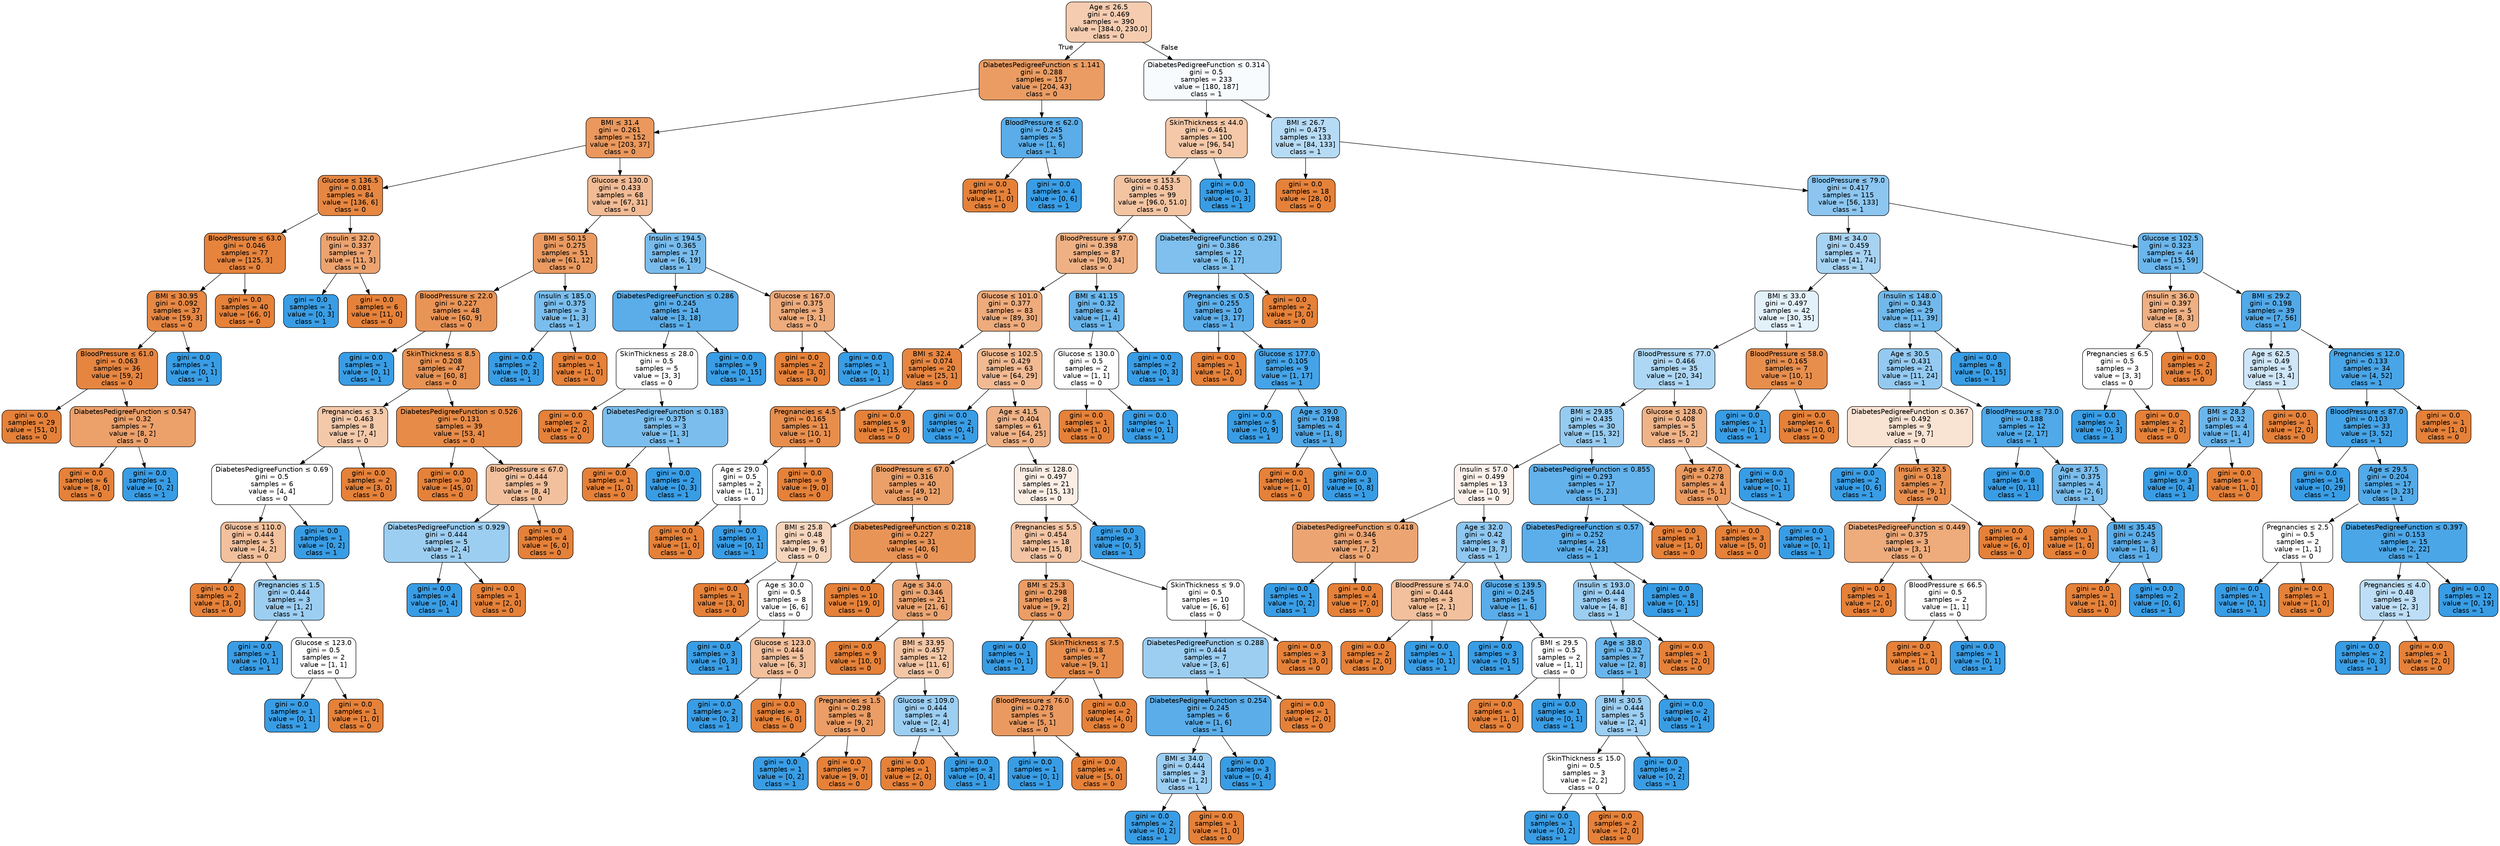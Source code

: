 digraph Tree {
node [shape=box, style="filled, rounded", color="black", fontname="helvetica"] ;
edge [fontname="helvetica"] ;
0 [label=<Age &le; 26.5<br/>gini = 0.469<br/>samples = 390<br/>value = [384.0, 230.0]<br/>class = 0>, fillcolor="#f5ccb0"] ;
1 [label=<DiabetesPedigreeFunction &le; 1.141<br/>gini = 0.288<br/>samples = 157<br/>value = [204, 43]<br/>class = 0>, fillcolor="#ea9c63"] ;
0 -> 1 [labeldistance=2.5, labelangle=45, headlabel="True"] ;
2 [label=<BMI &le; 31.4<br/>gini = 0.261<br/>samples = 152<br/>value = [203, 37]<br/>class = 0>, fillcolor="#ea985d"] ;
1 -> 2 ;
3 [label=<Glucose &le; 136.5<br/>gini = 0.081<br/>samples = 84<br/>value = [136, 6]<br/>class = 0>, fillcolor="#e68742"] ;
2 -> 3 ;
4 [label=<BloodPressure &le; 63.0<br/>gini = 0.046<br/>samples = 77<br/>value = [125, 3]<br/>class = 0>, fillcolor="#e6843e"] ;
3 -> 4 ;
5 [label=<BMI &le; 30.95<br/>gini = 0.092<br/>samples = 37<br/>value = [59, 3]<br/>class = 0>, fillcolor="#e68743"] ;
4 -> 5 ;
6 [label=<BloodPressure &le; 61.0<br/>gini = 0.063<br/>samples = 36<br/>value = [59, 2]<br/>class = 0>, fillcolor="#e68540"] ;
5 -> 6 ;
7 [label=<gini = 0.0<br/>samples = 29<br/>value = [51, 0]<br/>class = 0>, fillcolor="#e58139"] ;
6 -> 7 ;
8 [label=<DiabetesPedigreeFunction &le; 0.547<br/>gini = 0.32<br/>samples = 7<br/>value = [8, 2]<br/>class = 0>, fillcolor="#eca06a"] ;
6 -> 8 ;
9 [label=<gini = 0.0<br/>samples = 6<br/>value = [8, 0]<br/>class = 0>, fillcolor="#e58139"] ;
8 -> 9 ;
10 [label=<gini = 0.0<br/>samples = 1<br/>value = [0, 2]<br/>class = 1>, fillcolor="#399de5"] ;
8 -> 10 ;
11 [label=<gini = 0.0<br/>samples = 1<br/>value = [0, 1]<br/>class = 1>, fillcolor="#399de5"] ;
5 -> 11 ;
12 [label=<gini = 0.0<br/>samples = 40<br/>value = [66, 0]<br/>class = 0>, fillcolor="#e58139"] ;
4 -> 12 ;
13 [label=<Insulin &le; 32.0<br/>gini = 0.337<br/>samples = 7<br/>value = [11, 3]<br/>class = 0>, fillcolor="#eca36f"] ;
3 -> 13 ;
14 [label=<gini = 0.0<br/>samples = 1<br/>value = [0, 3]<br/>class = 1>, fillcolor="#399de5"] ;
13 -> 14 ;
15 [label=<gini = 0.0<br/>samples = 6<br/>value = [11, 0]<br/>class = 0>, fillcolor="#e58139"] ;
13 -> 15 ;
16 [label=<Glucose &le; 130.0<br/>gini = 0.433<br/>samples = 68<br/>value = [67, 31]<br/>class = 0>, fillcolor="#f1bb95"] ;
2 -> 16 ;
17 [label=<BMI &le; 50.15<br/>gini = 0.275<br/>samples = 51<br/>value = [61, 12]<br/>class = 0>, fillcolor="#ea9a60"] ;
16 -> 17 ;
18 [label=<BloodPressure &le; 22.0<br/>gini = 0.227<br/>samples = 48<br/>value = [60, 9]<br/>class = 0>, fillcolor="#e99457"] ;
17 -> 18 ;
19 [label=<gini = 0.0<br/>samples = 1<br/>value = [0, 1]<br/>class = 1>, fillcolor="#399de5"] ;
18 -> 19 ;
20 [label=<SkinThickness &le; 8.5<br/>gini = 0.208<br/>samples = 47<br/>value = [60, 8]<br/>class = 0>, fillcolor="#e89253"] ;
18 -> 20 ;
21 [label=<Pregnancies &le; 3.5<br/>gini = 0.463<br/>samples = 8<br/>value = [7, 4]<br/>class = 0>, fillcolor="#f4c9aa"] ;
20 -> 21 ;
22 [label=<DiabetesPedigreeFunction &le; 0.69<br/>gini = 0.5<br/>samples = 6<br/>value = [4, 4]<br/>class = 0>, fillcolor="#ffffff"] ;
21 -> 22 ;
23 [label=<Glucose &le; 110.0<br/>gini = 0.444<br/>samples = 5<br/>value = [4, 2]<br/>class = 0>, fillcolor="#f2c09c"] ;
22 -> 23 ;
24 [label=<gini = 0.0<br/>samples = 2<br/>value = [3, 0]<br/>class = 0>, fillcolor="#e58139"] ;
23 -> 24 ;
25 [label=<Pregnancies &le; 1.5<br/>gini = 0.444<br/>samples = 3<br/>value = [1, 2]<br/>class = 1>, fillcolor="#9ccef2"] ;
23 -> 25 ;
26 [label=<gini = 0.0<br/>samples = 1<br/>value = [0, 1]<br/>class = 1>, fillcolor="#399de5"] ;
25 -> 26 ;
27 [label=<Glucose &le; 123.0<br/>gini = 0.5<br/>samples = 2<br/>value = [1, 1]<br/>class = 0>, fillcolor="#ffffff"] ;
25 -> 27 ;
28 [label=<gini = 0.0<br/>samples = 1<br/>value = [0, 1]<br/>class = 1>, fillcolor="#399de5"] ;
27 -> 28 ;
29 [label=<gini = 0.0<br/>samples = 1<br/>value = [1, 0]<br/>class = 0>, fillcolor="#e58139"] ;
27 -> 29 ;
30 [label=<gini = 0.0<br/>samples = 1<br/>value = [0, 2]<br/>class = 1>, fillcolor="#399de5"] ;
22 -> 30 ;
31 [label=<gini = 0.0<br/>samples = 2<br/>value = [3, 0]<br/>class = 0>, fillcolor="#e58139"] ;
21 -> 31 ;
32 [label=<DiabetesPedigreeFunction &le; 0.526<br/>gini = 0.131<br/>samples = 39<br/>value = [53, 4]<br/>class = 0>, fillcolor="#e78b48"] ;
20 -> 32 ;
33 [label=<gini = 0.0<br/>samples = 30<br/>value = [45, 0]<br/>class = 0>, fillcolor="#e58139"] ;
32 -> 33 ;
34 [label=<BloodPressure &le; 67.0<br/>gini = 0.444<br/>samples = 9<br/>value = [8, 4]<br/>class = 0>, fillcolor="#f2c09c"] ;
32 -> 34 ;
35 [label=<DiabetesPedigreeFunction &le; 0.929<br/>gini = 0.444<br/>samples = 5<br/>value = [2, 4]<br/>class = 1>, fillcolor="#9ccef2"] ;
34 -> 35 ;
36 [label=<gini = 0.0<br/>samples = 4<br/>value = [0, 4]<br/>class = 1>, fillcolor="#399de5"] ;
35 -> 36 ;
37 [label=<gini = 0.0<br/>samples = 1<br/>value = [2, 0]<br/>class = 0>, fillcolor="#e58139"] ;
35 -> 37 ;
38 [label=<gini = 0.0<br/>samples = 4<br/>value = [6, 0]<br/>class = 0>, fillcolor="#e58139"] ;
34 -> 38 ;
39 [label=<Insulin &le; 185.0<br/>gini = 0.375<br/>samples = 3<br/>value = [1, 3]<br/>class = 1>, fillcolor="#7bbeee"] ;
17 -> 39 ;
40 [label=<gini = 0.0<br/>samples = 2<br/>value = [0, 3]<br/>class = 1>, fillcolor="#399de5"] ;
39 -> 40 ;
41 [label=<gini = 0.0<br/>samples = 1<br/>value = [1, 0]<br/>class = 0>, fillcolor="#e58139"] ;
39 -> 41 ;
42 [label=<Insulin &le; 194.5<br/>gini = 0.365<br/>samples = 17<br/>value = [6, 19]<br/>class = 1>, fillcolor="#78bced"] ;
16 -> 42 ;
43 [label=<DiabetesPedigreeFunction &le; 0.286<br/>gini = 0.245<br/>samples = 14<br/>value = [3, 18]<br/>class = 1>, fillcolor="#5aade9"] ;
42 -> 43 ;
44 [label=<SkinThickness &le; 28.0<br/>gini = 0.5<br/>samples = 5<br/>value = [3, 3]<br/>class = 0>, fillcolor="#ffffff"] ;
43 -> 44 ;
45 [label=<gini = 0.0<br/>samples = 2<br/>value = [2, 0]<br/>class = 0>, fillcolor="#e58139"] ;
44 -> 45 ;
46 [label=<DiabetesPedigreeFunction &le; 0.183<br/>gini = 0.375<br/>samples = 3<br/>value = [1, 3]<br/>class = 1>, fillcolor="#7bbeee"] ;
44 -> 46 ;
47 [label=<gini = 0.0<br/>samples = 1<br/>value = [1, 0]<br/>class = 0>, fillcolor="#e58139"] ;
46 -> 47 ;
48 [label=<gini = 0.0<br/>samples = 2<br/>value = [0, 3]<br/>class = 1>, fillcolor="#399de5"] ;
46 -> 48 ;
49 [label=<gini = 0.0<br/>samples = 9<br/>value = [0, 15]<br/>class = 1>, fillcolor="#399de5"] ;
43 -> 49 ;
50 [label=<Glucose &le; 167.0<br/>gini = 0.375<br/>samples = 3<br/>value = [3, 1]<br/>class = 0>, fillcolor="#eeab7b"] ;
42 -> 50 ;
51 [label=<gini = 0.0<br/>samples = 2<br/>value = [3, 0]<br/>class = 0>, fillcolor="#e58139"] ;
50 -> 51 ;
52 [label=<gini = 0.0<br/>samples = 1<br/>value = [0, 1]<br/>class = 1>, fillcolor="#399de5"] ;
50 -> 52 ;
53 [label=<BloodPressure &le; 62.0<br/>gini = 0.245<br/>samples = 5<br/>value = [1, 6]<br/>class = 1>, fillcolor="#5aade9"] ;
1 -> 53 ;
54 [label=<gini = 0.0<br/>samples = 1<br/>value = [1, 0]<br/>class = 0>, fillcolor="#e58139"] ;
53 -> 54 ;
55 [label=<gini = 0.0<br/>samples = 4<br/>value = [0, 6]<br/>class = 1>, fillcolor="#399de5"] ;
53 -> 55 ;
56 [label=<DiabetesPedigreeFunction &le; 0.314<br/>gini = 0.5<br/>samples = 233<br/>value = [180, 187]<br/>class = 1>, fillcolor="#f8fbfe"] ;
0 -> 56 [labeldistance=2.5, labelangle=-45, headlabel="False"] ;
57 [label=<SkinThickness &le; 44.0<br/>gini = 0.461<br/>samples = 100<br/>value = [96, 54]<br/>class = 0>, fillcolor="#f4c8a8"] ;
56 -> 57 ;
58 [label=<Glucose &le; 153.5<br/>gini = 0.453<br/>samples = 99<br/>value = [96.0, 51.0]<br/>class = 0>, fillcolor="#f3c4a2"] ;
57 -> 58 ;
59 [label=<BloodPressure &le; 97.0<br/>gini = 0.398<br/>samples = 87<br/>value = [90, 34]<br/>class = 0>, fillcolor="#efb184"] ;
58 -> 59 ;
60 [label=<Glucose &le; 101.0<br/>gini = 0.377<br/>samples = 83<br/>value = [89, 30]<br/>class = 0>, fillcolor="#eeab7c"] ;
59 -> 60 ;
61 [label=<BMI &le; 32.4<br/>gini = 0.074<br/>samples = 20<br/>value = [25, 1]<br/>class = 0>, fillcolor="#e68641"] ;
60 -> 61 ;
62 [label=<Pregnancies &le; 4.5<br/>gini = 0.165<br/>samples = 11<br/>value = [10, 1]<br/>class = 0>, fillcolor="#e88e4d"] ;
61 -> 62 ;
63 [label=<Age &le; 29.0<br/>gini = 0.5<br/>samples = 2<br/>value = [1, 1]<br/>class = 0>, fillcolor="#ffffff"] ;
62 -> 63 ;
64 [label=<gini = 0.0<br/>samples = 1<br/>value = [1, 0]<br/>class = 0>, fillcolor="#e58139"] ;
63 -> 64 ;
65 [label=<gini = 0.0<br/>samples = 1<br/>value = [0, 1]<br/>class = 1>, fillcolor="#399de5"] ;
63 -> 65 ;
66 [label=<gini = 0.0<br/>samples = 9<br/>value = [9, 0]<br/>class = 0>, fillcolor="#e58139"] ;
62 -> 66 ;
67 [label=<gini = 0.0<br/>samples = 9<br/>value = [15, 0]<br/>class = 0>, fillcolor="#e58139"] ;
61 -> 67 ;
68 [label=<Glucose &le; 102.5<br/>gini = 0.429<br/>samples = 63<br/>value = [64, 29]<br/>class = 0>, fillcolor="#f1ba93"] ;
60 -> 68 ;
69 [label=<gini = 0.0<br/>samples = 2<br/>value = [0, 4]<br/>class = 1>, fillcolor="#399de5"] ;
68 -> 69 ;
70 [label=<Age &le; 41.5<br/>gini = 0.404<br/>samples = 61<br/>value = [64, 25]<br/>class = 0>, fillcolor="#efb286"] ;
68 -> 70 ;
71 [label=<BloodPressure &le; 67.0<br/>gini = 0.316<br/>samples = 40<br/>value = [49, 12]<br/>class = 0>, fillcolor="#eba069"] ;
70 -> 71 ;
72 [label=<BMI &le; 25.8<br/>gini = 0.48<br/>samples = 9<br/>value = [9, 6]<br/>class = 0>, fillcolor="#f6d5bd"] ;
71 -> 72 ;
73 [label=<gini = 0.0<br/>samples = 1<br/>value = [3, 0]<br/>class = 0>, fillcolor="#e58139"] ;
72 -> 73 ;
74 [label=<Age &le; 30.0<br/>gini = 0.5<br/>samples = 8<br/>value = [6, 6]<br/>class = 0>, fillcolor="#ffffff"] ;
72 -> 74 ;
75 [label=<gini = 0.0<br/>samples = 3<br/>value = [0, 3]<br/>class = 1>, fillcolor="#399de5"] ;
74 -> 75 ;
76 [label=<Glucose &le; 123.0<br/>gini = 0.444<br/>samples = 5<br/>value = [6, 3]<br/>class = 0>, fillcolor="#f2c09c"] ;
74 -> 76 ;
77 [label=<gini = 0.0<br/>samples = 2<br/>value = [0, 3]<br/>class = 1>, fillcolor="#399de5"] ;
76 -> 77 ;
78 [label=<gini = 0.0<br/>samples = 3<br/>value = [6, 0]<br/>class = 0>, fillcolor="#e58139"] ;
76 -> 78 ;
79 [label=<DiabetesPedigreeFunction &le; 0.218<br/>gini = 0.227<br/>samples = 31<br/>value = [40, 6]<br/>class = 0>, fillcolor="#e99457"] ;
71 -> 79 ;
80 [label=<gini = 0.0<br/>samples = 10<br/>value = [19, 0]<br/>class = 0>, fillcolor="#e58139"] ;
79 -> 80 ;
81 [label=<Age &le; 34.0<br/>gini = 0.346<br/>samples = 21<br/>value = [21, 6]<br/>class = 0>, fillcolor="#eca572"] ;
79 -> 81 ;
82 [label=<gini = 0.0<br/>samples = 9<br/>value = [10, 0]<br/>class = 0>, fillcolor="#e58139"] ;
81 -> 82 ;
83 [label=<BMI &le; 33.95<br/>gini = 0.457<br/>samples = 12<br/>value = [11, 6]<br/>class = 0>, fillcolor="#f3c6a5"] ;
81 -> 83 ;
84 [label=<Pregnancies &le; 1.5<br/>gini = 0.298<br/>samples = 8<br/>value = [9, 2]<br/>class = 0>, fillcolor="#eb9d65"] ;
83 -> 84 ;
85 [label=<gini = 0.0<br/>samples = 1<br/>value = [0, 2]<br/>class = 1>, fillcolor="#399de5"] ;
84 -> 85 ;
86 [label=<gini = 0.0<br/>samples = 7<br/>value = [9, 0]<br/>class = 0>, fillcolor="#e58139"] ;
84 -> 86 ;
87 [label=<Glucose &le; 109.0<br/>gini = 0.444<br/>samples = 4<br/>value = [2, 4]<br/>class = 1>, fillcolor="#9ccef2"] ;
83 -> 87 ;
88 [label=<gini = 0.0<br/>samples = 1<br/>value = [2, 0]<br/>class = 0>, fillcolor="#e58139"] ;
87 -> 88 ;
89 [label=<gini = 0.0<br/>samples = 3<br/>value = [0, 4]<br/>class = 1>, fillcolor="#399de5"] ;
87 -> 89 ;
90 [label=<Insulin &le; 128.0<br/>gini = 0.497<br/>samples = 21<br/>value = [15, 13]<br/>class = 0>, fillcolor="#fceee5"] ;
70 -> 90 ;
91 [label=<Pregnancies &le; 5.5<br/>gini = 0.454<br/>samples = 18<br/>value = [15, 8]<br/>class = 0>, fillcolor="#f3c4a3"] ;
90 -> 91 ;
92 [label=<BMI &le; 25.3<br/>gini = 0.298<br/>samples = 8<br/>value = [9, 2]<br/>class = 0>, fillcolor="#eb9d65"] ;
91 -> 92 ;
93 [label=<gini = 0.0<br/>samples = 1<br/>value = [0, 1]<br/>class = 1>, fillcolor="#399de5"] ;
92 -> 93 ;
94 [label=<SkinThickness &le; 7.5<br/>gini = 0.18<br/>samples = 7<br/>value = [9, 1]<br/>class = 0>, fillcolor="#e88f4f"] ;
92 -> 94 ;
95 [label=<BloodPressure &le; 76.0<br/>gini = 0.278<br/>samples = 5<br/>value = [5, 1]<br/>class = 0>, fillcolor="#ea9a61"] ;
94 -> 95 ;
96 [label=<gini = 0.0<br/>samples = 1<br/>value = [0, 1]<br/>class = 1>, fillcolor="#399de5"] ;
95 -> 96 ;
97 [label=<gini = 0.0<br/>samples = 4<br/>value = [5, 0]<br/>class = 0>, fillcolor="#e58139"] ;
95 -> 97 ;
98 [label=<gini = 0.0<br/>samples = 2<br/>value = [4, 0]<br/>class = 0>, fillcolor="#e58139"] ;
94 -> 98 ;
99 [label=<SkinThickness &le; 9.0<br/>gini = 0.5<br/>samples = 10<br/>value = [6, 6]<br/>class = 0>, fillcolor="#ffffff"] ;
91 -> 99 ;
100 [label=<DiabetesPedigreeFunction &le; 0.288<br/>gini = 0.444<br/>samples = 7<br/>value = [3, 6]<br/>class = 1>, fillcolor="#9ccef2"] ;
99 -> 100 ;
101 [label=<DiabetesPedigreeFunction &le; 0.254<br/>gini = 0.245<br/>samples = 6<br/>value = [1, 6]<br/>class = 1>, fillcolor="#5aade9"] ;
100 -> 101 ;
102 [label=<BMI &le; 34.0<br/>gini = 0.444<br/>samples = 3<br/>value = [1, 2]<br/>class = 1>, fillcolor="#9ccef2"] ;
101 -> 102 ;
103 [label=<gini = 0.0<br/>samples = 2<br/>value = [0, 2]<br/>class = 1>, fillcolor="#399de5"] ;
102 -> 103 ;
104 [label=<gini = 0.0<br/>samples = 1<br/>value = [1, 0]<br/>class = 0>, fillcolor="#e58139"] ;
102 -> 104 ;
105 [label=<gini = 0.0<br/>samples = 3<br/>value = [0, 4]<br/>class = 1>, fillcolor="#399de5"] ;
101 -> 105 ;
106 [label=<gini = 0.0<br/>samples = 1<br/>value = [2, 0]<br/>class = 0>, fillcolor="#e58139"] ;
100 -> 106 ;
107 [label=<gini = 0.0<br/>samples = 3<br/>value = [3, 0]<br/>class = 0>, fillcolor="#e58139"] ;
99 -> 107 ;
108 [label=<gini = 0.0<br/>samples = 3<br/>value = [0, 5]<br/>class = 1>, fillcolor="#399de5"] ;
90 -> 108 ;
109 [label=<BMI &le; 41.15<br/>gini = 0.32<br/>samples = 4<br/>value = [1, 4]<br/>class = 1>, fillcolor="#6ab6ec"] ;
59 -> 109 ;
110 [label=<Glucose &le; 130.0<br/>gini = 0.5<br/>samples = 2<br/>value = [1, 1]<br/>class = 0>, fillcolor="#ffffff"] ;
109 -> 110 ;
111 [label=<gini = 0.0<br/>samples = 1<br/>value = [1, 0]<br/>class = 0>, fillcolor="#e58139"] ;
110 -> 111 ;
112 [label=<gini = 0.0<br/>samples = 1<br/>value = [0, 1]<br/>class = 1>, fillcolor="#399de5"] ;
110 -> 112 ;
113 [label=<gini = 0.0<br/>samples = 2<br/>value = [0, 3]<br/>class = 1>, fillcolor="#399de5"] ;
109 -> 113 ;
114 [label=<DiabetesPedigreeFunction &le; 0.291<br/>gini = 0.386<br/>samples = 12<br/>value = [6, 17]<br/>class = 1>, fillcolor="#7fc0ee"] ;
58 -> 114 ;
115 [label=<Pregnancies &le; 0.5<br/>gini = 0.255<br/>samples = 10<br/>value = [3, 17]<br/>class = 1>, fillcolor="#5caeea"] ;
114 -> 115 ;
116 [label=<gini = 0.0<br/>samples = 1<br/>value = [2, 0]<br/>class = 0>, fillcolor="#e58139"] ;
115 -> 116 ;
117 [label=<Glucose &le; 177.0<br/>gini = 0.105<br/>samples = 9<br/>value = [1, 17]<br/>class = 1>, fillcolor="#45a3e7"] ;
115 -> 117 ;
118 [label=<gini = 0.0<br/>samples = 5<br/>value = [0, 9]<br/>class = 1>, fillcolor="#399de5"] ;
117 -> 118 ;
119 [label=<Age &le; 39.0<br/>gini = 0.198<br/>samples = 4<br/>value = [1, 8]<br/>class = 1>, fillcolor="#52a9e8"] ;
117 -> 119 ;
120 [label=<gini = 0.0<br/>samples = 1<br/>value = [1, 0]<br/>class = 0>, fillcolor="#e58139"] ;
119 -> 120 ;
121 [label=<gini = 0.0<br/>samples = 3<br/>value = [0, 8]<br/>class = 1>, fillcolor="#399de5"] ;
119 -> 121 ;
122 [label=<gini = 0.0<br/>samples = 2<br/>value = [3, 0]<br/>class = 0>, fillcolor="#e58139"] ;
114 -> 122 ;
123 [label=<gini = 0.0<br/>samples = 1<br/>value = [0, 3]<br/>class = 1>, fillcolor="#399de5"] ;
57 -> 123 ;
124 [label=<BMI &le; 26.7<br/>gini = 0.475<br/>samples = 133<br/>value = [84, 133]<br/>class = 1>, fillcolor="#b6dbf5"] ;
56 -> 124 ;
125 [label=<gini = 0.0<br/>samples = 18<br/>value = [28, 0]<br/>class = 0>, fillcolor="#e58139"] ;
124 -> 125 ;
126 [label=<BloodPressure &le; 79.0<br/>gini = 0.417<br/>samples = 115<br/>value = [56, 133]<br/>class = 1>, fillcolor="#8cc6f0"] ;
124 -> 126 ;
127 [label=<BMI &le; 34.0<br/>gini = 0.459<br/>samples = 71<br/>value = [41, 74]<br/>class = 1>, fillcolor="#a7d3f3"] ;
126 -> 127 ;
128 [label=<BMI &le; 33.0<br/>gini = 0.497<br/>samples = 42<br/>value = [30, 35]<br/>class = 1>, fillcolor="#e3f1fb"] ;
127 -> 128 ;
129 [label=<BloodPressure &le; 77.0<br/>gini = 0.466<br/>samples = 35<br/>value = [20, 34]<br/>class = 1>, fillcolor="#add7f4"] ;
128 -> 129 ;
130 [label=<BMI &le; 29.85<br/>gini = 0.435<br/>samples = 30<br/>value = [15, 32]<br/>class = 1>, fillcolor="#96cbf1"] ;
129 -> 130 ;
131 [label=<Insulin &le; 57.0<br/>gini = 0.499<br/>samples = 13<br/>value = [10, 9]<br/>class = 0>, fillcolor="#fcf2eb"] ;
130 -> 131 ;
132 [label=<DiabetesPedigreeFunction &le; 0.418<br/>gini = 0.346<br/>samples = 5<br/>value = [7, 2]<br/>class = 0>, fillcolor="#eca572"] ;
131 -> 132 ;
133 [label=<gini = 0.0<br/>samples = 1<br/>value = [0, 2]<br/>class = 1>, fillcolor="#399de5"] ;
132 -> 133 ;
134 [label=<gini = 0.0<br/>samples = 4<br/>value = [7, 0]<br/>class = 0>, fillcolor="#e58139"] ;
132 -> 134 ;
135 [label=<Age &le; 32.0<br/>gini = 0.42<br/>samples = 8<br/>value = [3, 7]<br/>class = 1>, fillcolor="#8ec7f0"] ;
131 -> 135 ;
136 [label=<BloodPressure &le; 74.0<br/>gini = 0.444<br/>samples = 3<br/>value = [2, 1]<br/>class = 0>, fillcolor="#f2c09c"] ;
135 -> 136 ;
137 [label=<gini = 0.0<br/>samples = 2<br/>value = [2, 0]<br/>class = 0>, fillcolor="#e58139"] ;
136 -> 137 ;
138 [label=<gini = 0.0<br/>samples = 1<br/>value = [0, 1]<br/>class = 1>, fillcolor="#399de5"] ;
136 -> 138 ;
139 [label=<Glucose &le; 139.5<br/>gini = 0.245<br/>samples = 5<br/>value = [1, 6]<br/>class = 1>, fillcolor="#5aade9"] ;
135 -> 139 ;
140 [label=<gini = 0.0<br/>samples = 3<br/>value = [0, 5]<br/>class = 1>, fillcolor="#399de5"] ;
139 -> 140 ;
141 [label=<BMI &le; 29.5<br/>gini = 0.5<br/>samples = 2<br/>value = [1, 1]<br/>class = 0>, fillcolor="#ffffff"] ;
139 -> 141 ;
142 [label=<gini = 0.0<br/>samples = 1<br/>value = [1, 0]<br/>class = 0>, fillcolor="#e58139"] ;
141 -> 142 ;
143 [label=<gini = 0.0<br/>samples = 1<br/>value = [0, 1]<br/>class = 1>, fillcolor="#399de5"] ;
141 -> 143 ;
144 [label=<DiabetesPedigreeFunction &le; 0.855<br/>gini = 0.293<br/>samples = 17<br/>value = [5, 23]<br/>class = 1>, fillcolor="#64b2eb"] ;
130 -> 144 ;
145 [label=<DiabetesPedigreeFunction &le; 0.57<br/>gini = 0.252<br/>samples = 16<br/>value = [4, 23]<br/>class = 1>, fillcolor="#5baeea"] ;
144 -> 145 ;
146 [label=<Insulin &le; 193.0<br/>gini = 0.444<br/>samples = 8<br/>value = [4, 8]<br/>class = 1>, fillcolor="#9ccef2"] ;
145 -> 146 ;
147 [label=<Age &le; 38.0<br/>gini = 0.32<br/>samples = 7<br/>value = [2, 8]<br/>class = 1>, fillcolor="#6ab6ec"] ;
146 -> 147 ;
148 [label=<BMI &le; 30.5<br/>gini = 0.444<br/>samples = 5<br/>value = [2, 4]<br/>class = 1>, fillcolor="#9ccef2"] ;
147 -> 148 ;
149 [label=<SkinThickness &le; 15.0<br/>gini = 0.5<br/>samples = 3<br/>value = [2, 2]<br/>class = 0>, fillcolor="#ffffff"] ;
148 -> 149 ;
150 [label=<gini = 0.0<br/>samples = 1<br/>value = [0, 2]<br/>class = 1>, fillcolor="#399de5"] ;
149 -> 150 ;
151 [label=<gini = 0.0<br/>samples = 2<br/>value = [2, 0]<br/>class = 0>, fillcolor="#e58139"] ;
149 -> 151 ;
152 [label=<gini = 0.0<br/>samples = 2<br/>value = [0, 2]<br/>class = 1>, fillcolor="#399de5"] ;
148 -> 152 ;
153 [label=<gini = 0.0<br/>samples = 2<br/>value = [0, 4]<br/>class = 1>, fillcolor="#399de5"] ;
147 -> 153 ;
154 [label=<gini = 0.0<br/>samples = 1<br/>value = [2, 0]<br/>class = 0>, fillcolor="#e58139"] ;
146 -> 154 ;
155 [label=<gini = 0.0<br/>samples = 8<br/>value = [0, 15]<br/>class = 1>, fillcolor="#399de5"] ;
145 -> 155 ;
156 [label=<gini = 0.0<br/>samples = 1<br/>value = [1, 0]<br/>class = 0>, fillcolor="#e58139"] ;
144 -> 156 ;
157 [label=<Glucose &le; 128.0<br/>gini = 0.408<br/>samples = 5<br/>value = [5, 2]<br/>class = 0>, fillcolor="#efb388"] ;
129 -> 157 ;
158 [label=<Age &le; 47.0<br/>gini = 0.278<br/>samples = 4<br/>value = [5, 1]<br/>class = 0>, fillcolor="#ea9a61"] ;
157 -> 158 ;
159 [label=<gini = 0.0<br/>samples = 3<br/>value = [5, 0]<br/>class = 0>, fillcolor="#e58139"] ;
158 -> 159 ;
160 [label=<gini = 0.0<br/>samples = 1<br/>value = [0, 1]<br/>class = 1>, fillcolor="#399de5"] ;
158 -> 160 ;
161 [label=<gini = 0.0<br/>samples = 1<br/>value = [0, 1]<br/>class = 1>, fillcolor="#399de5"] ;
157 -> 161 ;
162 [label=<BloodPressure &le; 58.0<br/>gini = 0.165<br/>samples = 7<br/>value = [10, 1]<br/>class = 0>, fillcolor="#e88e4d"] ;
128 -> 162 ;
163 [label=<gini = 0.0<br/>samples = 1<br/>value = [0, 1]<br/>class = 1>, fillcolor="#399de5"] ;
162 -> 163 ;
164 [label=<gini = 0.0<br/>samples = 6<br/>value = [10, 0]<br/>class = 0>, fillcolor="#e58139"] ;
162 -> 164 ;
165 [label=<Insulin &le; 148.0<br/>gini = 0.343<br/>samples = 29<br/>value = [11, 39]<br/>class = 1>, fillcolor="#71b9ec"] ;
127 -> 165 ;
166 [label=<Age &le; 30.5<br/>gini = 0.431<br/>samples = 21<br/>value = [11, 24]<br/>class = 1>, fillcolor="#94caf1"] ;
165 -> 166 ;
167 [label=<DiabetesPedigreeFunction &le; 0.367<br/>gini = 0.492<br/>samples = 9<br/>value = [9, 7]<br/>class = 0>, fillcolor="#f9e3d3"] ;
166 -> 167 ;
168 [label=<gini = 0.0<br/>samples = 2<br/>value = [0, 6]<br/>class = 1>, fillcolor="#399de5"] ;
167 -> 168 ;
169 [label=<Insulin &le; 32.5<br/>gini = 0.18<br/>samples = 7<br/>value = [9, 1]<br/>class = 0>, fillcolor="#e88f4f"] ;
167 -> 169 ;
170 [label=<DiabetesPedigreeFunction &le; 0.449<br/>gini = 0.375<br/>samples = 3<br/>value = [3, 1]<br/>class = 0>, fillcolor="#eeab7b"] ;
169 -> 170 ;
171 [label=<gini = 0.0<br/>samples = 1<br/>value = [2, 0]<br/>class = 0>, fillcolor="#e58139"] ;
170 -> 171 ;
172 [label=<BloodPressure &le; 66.5<br/>gini = 0.5<br/>samples = 2<br/>value = [1, 1]<br/>class = 0>, fillcolor="#ffffff"] ;
170 -> 172 ;
173 [label=<gini = 0.0<br/>samples = 1<br/>value = [1, 0]<br/>class = 0>, fillcolor="#e58139"] ;
172 -> 173 ;
174 [label=<gini = 0.0<br/>samples = 1<br/>value = [0, 1]<br/>class = 1>, fillcolor="#399de5"] ;
172 -> 174 ;
175 [label=<gini = 0.0<br/>samples = 4<br/>value = [6, 0]<br/>class = 0>, fillcolor="#e58139"] ;
169 -> 175 ;
176 [label=<BloodPressure &le; 73.0<br/>gini = 0.188<br/>samples = 12<br/>value = [2, 17]<br/>class = 1>, fillcolor="#50a9e8"] ;
166 -> 176 ;
177 [label=<gini = 0.0<br/>samples = 8<br/>value = [0, 11]<br/>class = 1>, fillcolor="#399de5"] ;
176 -> 177 ;
178 [label=<Age &le; 37.5<br/>gini = 0.375<br/>samples = 4<br/>value = [2, 6]<br/>class = 1>, fillcolor="#7bbeee"] ;
176 -> 178 ;
179 [label=<gini = 0.0<br/>samples = 1<br/>value = [1, 0]<br/>class = 0>, fillcolor="#e58139"] ;
178 -> 179 ;
180 [label=<BMI &le; 35.45<br/>gini = 0.245<br/>samples = 3<br/>value = [1, 6]<br/>class = 1>, fillcolor="#5aade9"] ;
178 -> 180 ;
181 [label=<gini = 0.0<br/>samples = 1<br/>value = [1, 0]<br/>class = 0>, fillcolor="#e58139"] ;
180 -> 181 ;
182 [label=<gini = 0.0<br/>samples = 2<br/>value = [0, 6]<br/>class = 1>, fillcolor="#399de5"] ;
180 -> 182 ;
183 [label=<gini = 0.0<br/>samples = 8<br/>value = [0, 15]<br/>class = 1>, fillcolor="#399de5"] ;
165 -> 183 ;
184 [label=<Glucose &le; 102.5<br/>gini = 0.323<br/>samples = 44<br/>value = [15, 59]<br/>class = 1>, fillcolor="#6bb6ec"] ;
126 -> 184 ;
185 [label=<Insulin &le; 36.0<br/>gini = 0.397<br/>samples = 5<br/>value = [8, 3]<br/>class = 0>, fillcolor="#efb083"] ;
184 -> 185 ;
186 [label=<Pregnancies &le; 6.5<br/>gini = 0.5<br/>samples = 3<br/>value = [3, 3]<br/>class = 0>, fillcolor="#ffffff"] ;
185 -> 186 ;
187 [label=<gini = 0.0<br/>samples = 1<br/>value = [0, 3]<br/>class = 1>, fillcolor="#399de5"] ;
186 -> 187 ;
188 [label=<gini = 0.0<br/>samples = 2<br/>value = [3, 0]<br/>class = 0>, fillcolor="#e58139"] ;
186 -> 188 ;
189 [label=<gini = 0.0<br/>samples = 2<br/>value = [5, 0]<br/>class = 0>, fillcolor="#e58139"] ;
185 -> 189 ;
190 [label=<BMI &le; 29.2<br/>gini = 0.198<br/>samples = 39<br/>value = [7, 56]<br/>class = 1>, fillcolor="#52a9e8"] ;
184 -> 190 ;
191 [label=<Age &le; 62.5<br/>gini = 0.49<br/>samples = 5<br/>value = [3, 4]<br/>class = 1>, fillcolor="#cee6f8"] ;
190 -> 191 ;
192 [label=<BMI &le; 28.3<br/>gini = 0.32<br/>samples = 4<br/>value = [1, 4]<br/>class = 1>, fillcolor="#6ab6ec"] ;
191 -> 192 ;
193 [label=<gini = 0.0<br/>samples = 3<br/>value = [0, 4]<br/>class = 1>, fillcolor="#399de5"] ;
192 -> 193 ;
194 [label=<gini = 0.0<br/>samples = 1<br/>value = [1, 0]<br/>class = 0>, fillcolor="#e58139"] ;
192 -> 194 ;
195 [label=<gini = 0.0<br/>samples = 1<br/>value = [2, 0]<br/>class = 0>, fillcolor="#e58139"] ;
191 -> 195 ;
196 [label=<Pregnancies &le; 12.0<br/>gini = 0.133<br/>samples = 34<br/>value = [4, 52]<br/>class = 1>, fillcolor="#48a5e7"] ;
190 -> 196 ;
197 [label=<BloodPressure &le; 87.0<br/>gini = 0.103<br/>samples = 33<br/>value = [3, 52]<br/>class = 1>, fillcolor="#44a3e6"] ;
196 -> 197 ;
198 [label=<gini = 0.0<br/>samples = 16<br/>value = [0, 29]<br/>class = 1>, fillcolor="#399de5"] ;
197 -> 198 ;
199 [label=<Age &le; 29.5<br/>gini = 0.204<br/>samples = 17<br/>value = [3, 23]<br/>class = 1>, fillcolor="#53aae8"] ;
197 -> 199 ;
200 [label=<Pregnancies &le; 2.5<br/>gini = 0.5<br/>samples = 2<br/>value = [1, 1]<br/>class = 0>, fillcolor="#ffffff"] ;
199 -> 200 ;
201 [label=<gini = 0.0<br/>samples = 1<br/>value = [0, 1]<br/>class = 1>, fillcolor="#399de5"] ;
200 -> 201 ;
202 [label=<gini = 0.0<br/>samples = 1<br/>value = [1, 0]<br/>class = 0>, fillcolor="#e58139"] ;
200 -> 202 ;
203 [label=<DiabetesPedigreeFunction &le; 0.397<br/>gini = 0.153<br/>samples = 15<br/>value = [2, 22]<br/>class = 1>, fillcolor="#4ba6e7"] ;
199 -> 203 ;
204 [label=<Pregnancies &le; 4.0<br/>gini = 0.48<br/>samples = 3<br/>value = [2, 3]<br/>class = 1>, fillcolor="#bddef6"] ;
203 -> 204 ;
205 [label=<gini = 0.0<br/>samples = 2<br/>value = [0, 3]<br/>class = 1>, fillcolor="#399de5"] ;
204 -> 205 ;
206 [label=<gini = 0.0<br/>samples = 1<br/>value = [2, 0]<br/>class = 0>, fillcolor="#e58139"] ;
204 -> 206 ;
207 [label=<gini = 0.0<br/>samples = 12<br/>value = [0, 19]<br/>class = 1>, fillcolor="#399de5"] ;
203 -> 207 ;
208 [label=<gini = 0.0<br/>samples = 1<br/>value = [1, 0]<br/>class = 0>, fillcolor="#e58139"] ;
196 -> 208 ;
}